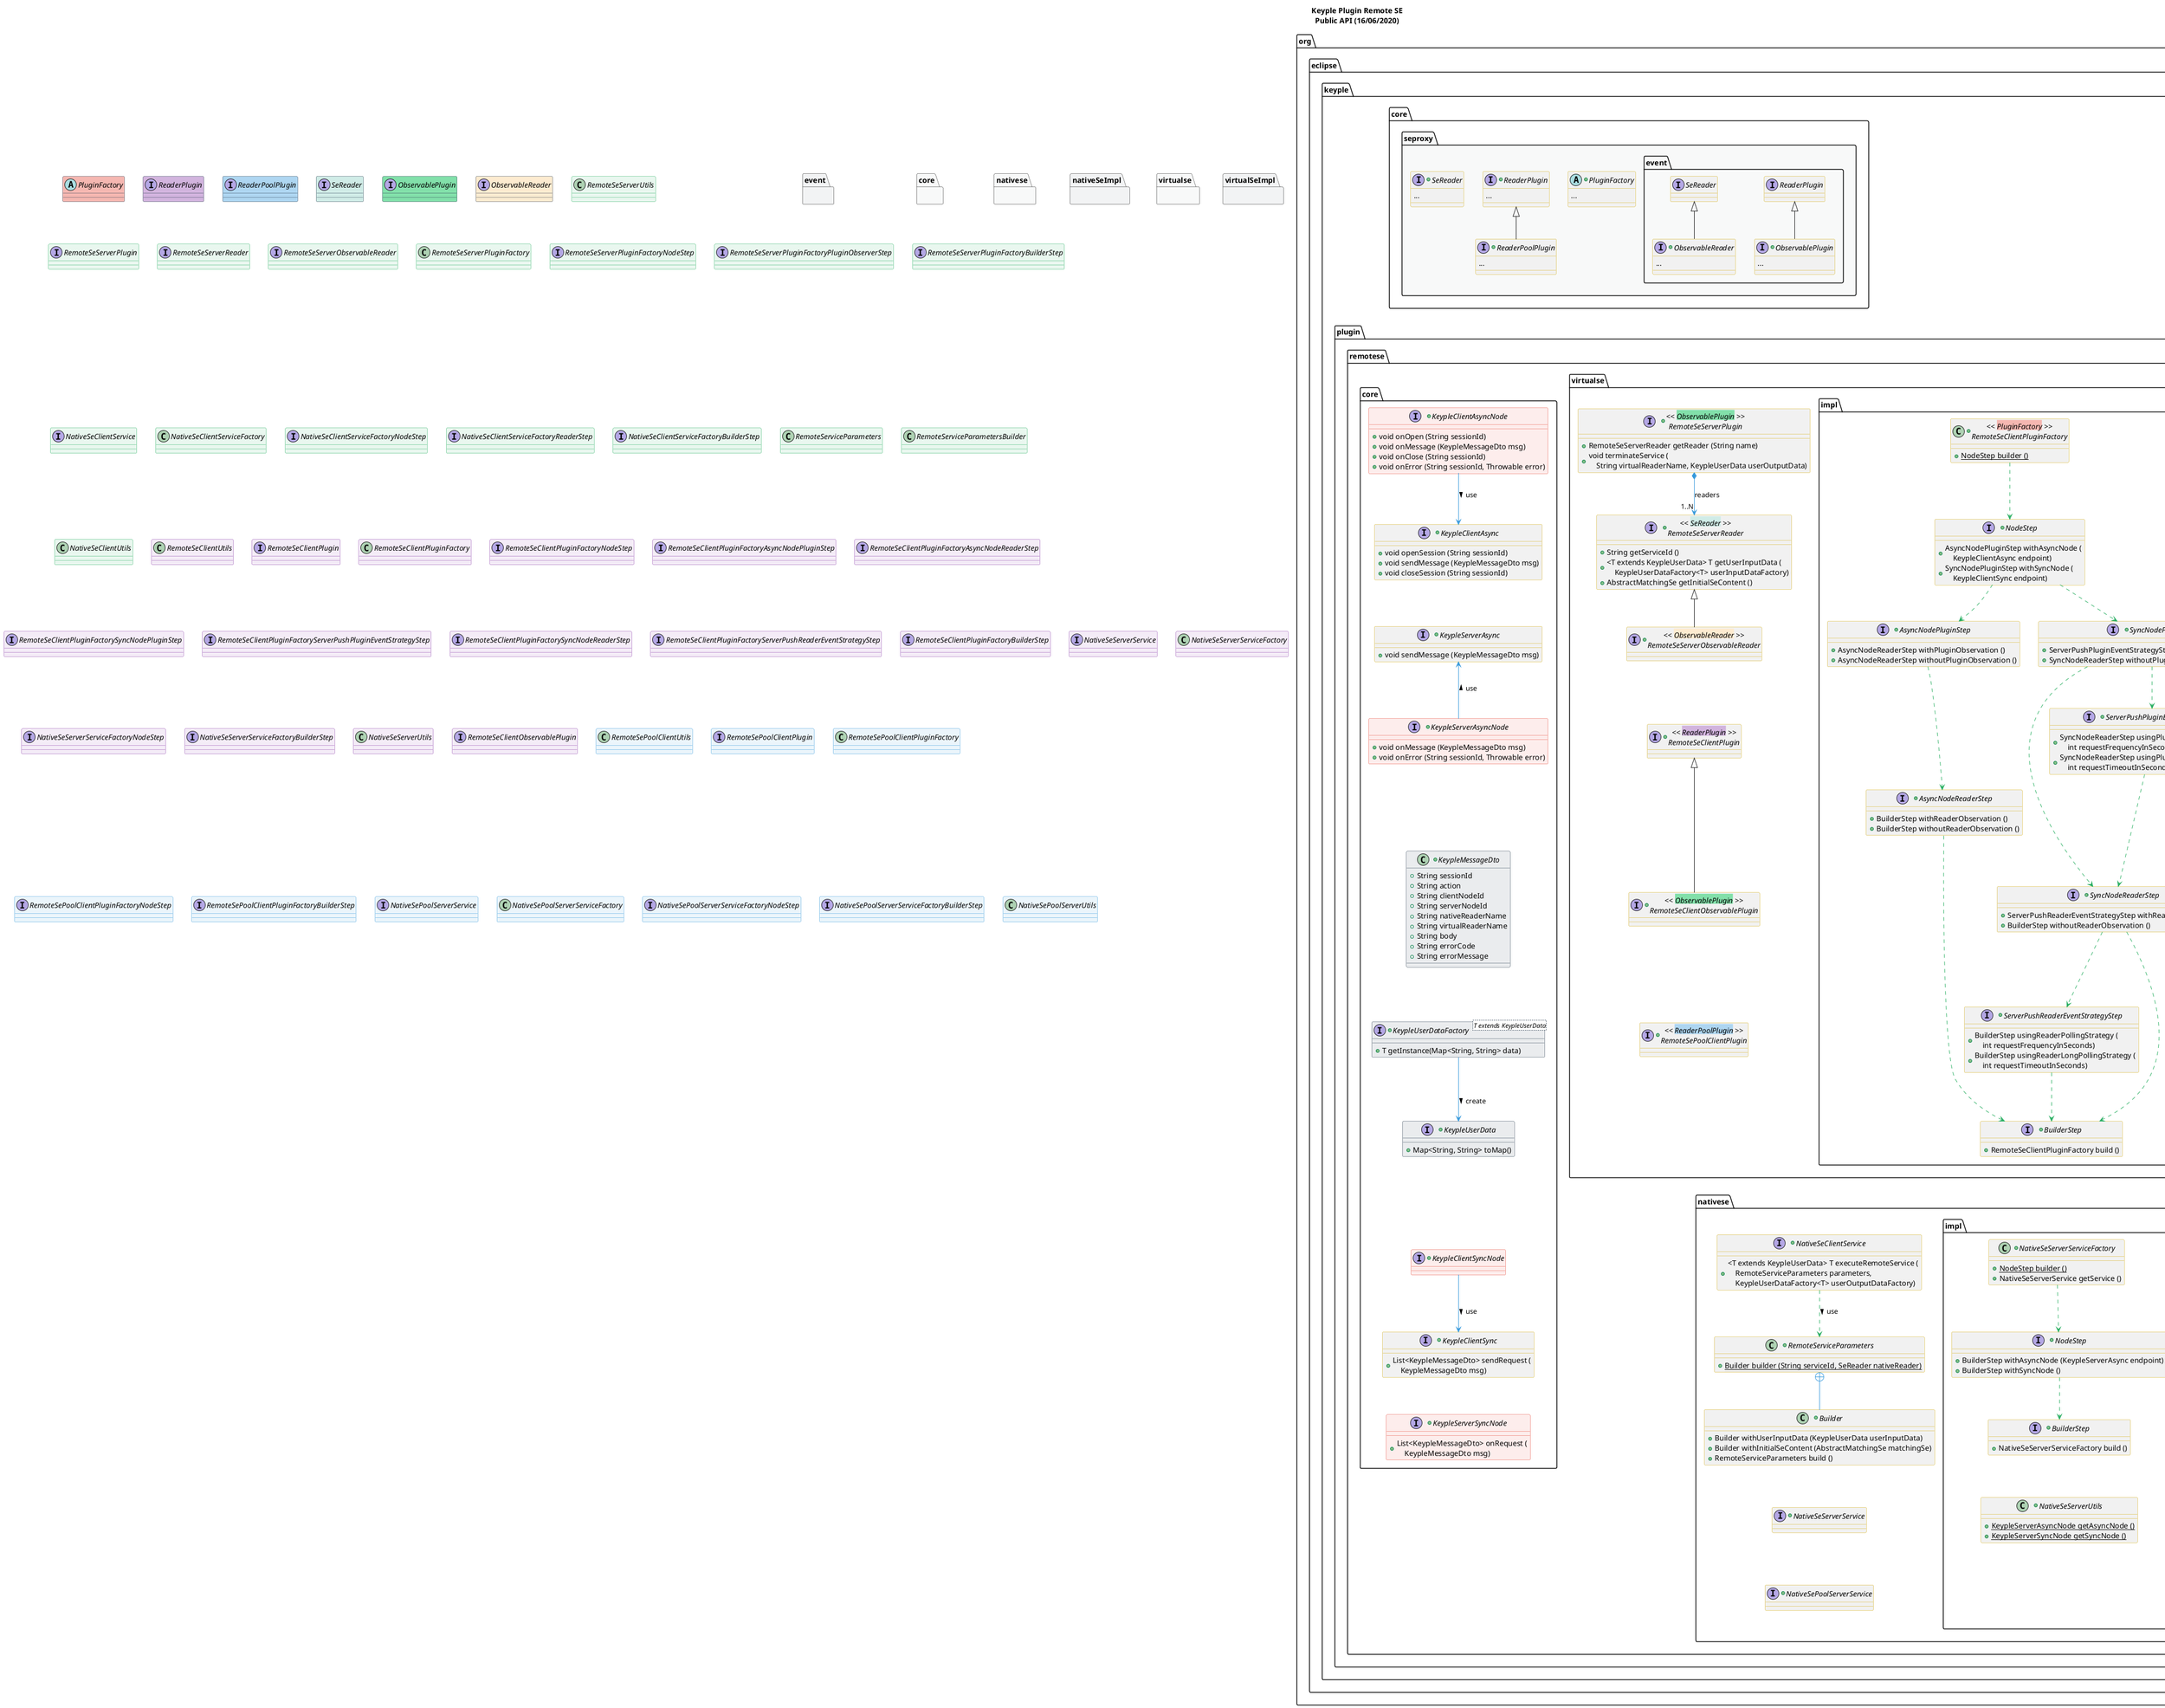 @startuml
title
    Keyple Plugin Remote SE
    Public API (16/06/2020)
end title

' == THEME ==

'Couleurs issues de : https://htmlcolorcodes.com/fr/tableau-de-couleur/tableau-de-couleur-design-plat/
!define C_GREY1 F8F9F9
!define C_GREY2 F2F3F4
!define C_GREY3 E5E7E9
!define C_GREY4 D7DBDD
!define C_GREY5 CACFD2
!define C_GREY6 BDC3C7
!define C_LINK 3498DB
!define C_USE 27AE60

skinparam Shadowing false
skinparam ClassFontStyle italic
skinparam ClassBorderColor #D4AC0D
skinparam stereotypeABorderColor #A9DCDF
skinparam stereotypeIBorderColor #B4A7E5
skinparam stereotypeCBorderColor #ADD1B2
skinparam stereotypeEBorderColor #EB93DF
' Red
skinparam ClassBackgroundColor<<red>> #FDEDEC
skinparam ClassBorderColor<<red>> #E74C3C
hide <<red>> stereotype
' Purple
skinparam ClassBackgroundColor<<purple>> #F4ECF7
skinparam ClassBorderColor<<purple>> #8E44AD
hide <<purple>> stereotype
' blue
skinparam ClassBackgroundColor<<blue>> #EBF5FB
skinparam ClassBorderColor<<blue>> #3498DB
hide <<blue>> stereotype
' Green
skinparam ClassBackgroundColor<<green>> #E9F7EF
skinparam ClassBorderColor<<green>> #27AE60
hide <<green>> stereotype
' Grey
skinparam ClassBackgroundColor<<grey>> #EAECEE
skinparam ClassBorderColor<<grey>> #2C3E50
hide <<grey>> stereotype

' == CONTENT ==

package org.eclipse.keyple.core.seproxy {

    +abstract PluginFactory {
        ...
    }
    +interface ReaderPlugin {
        ...
    }
    +interface ReaderPoolPlugin extends ReaderPlugin {
        ...
    }
    +interface SeReader {
        ...
    }

    package event {
        +interface ObservablePlugin extends ReaderPlugin {
            ...
        }
        +interface ObservableReader extends SeReader {
                ...
        }
    }
}

package org.eclipse.keyple.plugin.remotese {

    package virtualse {

        ' Remote Handlers
            +interface "<< <back:#82E0AA>ObservablePlugin</back> >>\nRemoteSeServerPlugin" as RemoteSeServerPlugin {
                +RemoteSeServerReader getReader (String name)
                +void terminateService (\n    String virtualReaderName, KeypleUserData userOutputData)
            }
            ' Remote Readers
            +interface "<< <back:#D0ECE7>SeReader</back> >>\nRemoteSeServerReader" as RemoteSeServerReader {
                +String getServiceId ()
                +<T extends KeypleUserData> T getUserInputData (\n    KeypleUserDataFactory<T> userInputDataFactory)
                +AbstractMatchingSe getInitialSeContent ()
            }
            +interface "<< <back:#FDEBD0>ObservableReader</back> >>\nRemoteSeServerObservableReader" as RemoteSeServerObservableReader extends RemoteSeServerReader {
            }
            +interface "<< <back:#D2B4DE>ReaderPlugin</back> >>\nRemoteSeClientPlugin" as RemoteSeClientPlugin {
            }
            +interface "<< <back:#82E0AA>ObservablePlugin</back> >>\nRemoteSeClientObservablePlugin" as RemoteSeClientObservablePlugin extends RemoteSeClientPlugin {
            }
            +interface "<< <back:#AED6F1>ReaderPoolPlugin</back> >>\nRemoteSePoolClientPlugin" as RemoteSePoolClientPlugin {
            }

        package impl as virtualSeImpl {

            ' Factories
            +class "<< <back:#F5B7B1>PluginFactory</back> >>\nRemoteSeServerPluginFactory" as RemoteSeServerPluginFactory {
                + {static} NodeStep builder ()
            }
            +interface "NodeStep" as RemoteSeServerPluginFactoryNodeStep {
                + PluginObservationStep withAsyncNode (\n    KeypleServerAsync endpoint)
                + PluginObservationStep withSyncNode ()
            }
            +interface "PluginObserverStep" as RemoteSeServerPluginFactoryPluginObserverStep {
                + BuilderStep withPluginObserver (\n    ObservablePlugin.PluginObserver observer)
            }
            +interface "BuilderStep" as RemoteSeServerPluginFactoryBuilderStep {
                + RemoteSeServerPluginFactory build ()
            }
            +class "<< <back:#F5B7B1>PluginFactory</back> >>\nRemoteSeClientPluginFactory" as RemoteSeClientPluginFactory {
                + {static} NodeStep builder ()
            }
            +interface "NodeStep" as RemoteSeClientPluginFactoryNodeStep {
                + AsyncNodePluginStep withAsyncNode (\n    KeypleClientAsync endpoint)
                + SyncNodePluginStep withSyncNode (\n    KeypleClientSync endpoint)
            }
            +interface "AsyncNodePluginStep" as RemoteSeClientPluginFactoryAsyncNodePluginStep {
                + AsyncNodeReaderStep withPluginObservation ()
                + AsyncNodeReaderStep withoutPluginObservation ()
            }
            +interface "AsyncNodeReaderStep" as RemoteSeClientPluginFactoryAsyncNodeReaderStep {
                + BuilderStep withReaderObservation ()
                + BuilderStep withoutReaderObservation ()
            }
            +interface "SyncNodePluginStep" as RemoteSeClientPluginFactorySyncNodePluginStep {
                + ServerPushPluginEventStrategyStep withPluginObservation ()
                + SyncNodeReaderStep withoutPluginObservation ()
            }
            +interface "ServerPushPluginEventStrategyStep" as RemoteSeClientPluginFactoryServerPushPluginEventStrategyStep {
                + SyncNodeReaderStep usingPluginPollingStrategy (\n    int requestFrequencyInSeconds)
                + SyncNodeReaderStep usingPluginLongPollingStrategy (\n    int requestTimeoutInSeconds)
            }
            +interface "SyncNodeReaderStep" as RemoteSeClientPluginFactorySyncNodeReaderStep {
                + ServerPushReaderEventStrategyStep withReaderObservation ()
                + BuilderStep withoutReaderObservation ()
            }
            +interface "ServerPushReaderEventStrategyStep" as RemoteSeClientPluginFactoryServerPushReaderEventStrategyStep {
                + BuilderStep usingReaderPollingStrategy (\n    int requestFrequencyInSeconds)
                + BuilderStep usingReaderLongPollingStrategy (\n    int requestTimeoutInSeconds)
            }
            +interface "BuilderStep" as RemoteSeClientPluginFactoryBuilderStep {
                + RemoteSeClientPluginFactory build ()
            }
            +class "<< <back:#F5B7B1>PluginFactory</back> >>\nRemoteSePoolClientPluginFactory" as RemoteSePoolClientPluginFactory {
                + {static} NodeStep builder ()
            }
            +class "NodeStep" as RemoteSePoolClientPluginFactoryNodeStep {
                + BuilderStep withAsyncNode (\n    KeypleClientAsync endpoint)
                + BuilderStep withSyncNode (\n    KeypleClientSync endpoint)
            }
            +interface "BuilderStep" as RemoteSePoolClientPluginFactoryBuilderStep {
                + RemoteSePoolClientPluginFactory build ()
            }

            ' Utilitaires Master
            +class RemoteSeServerUtils {
                ____
                + {static} RemoteSeServerPlugin getAsyncPlugin ()
                + {static} KeypleServerAsyncNode getAsyncNode ()
                ....
                + {static} RemoteSeServerPlugin getSyncPlugin ()
                + {static} KeypleServerSyncNode getSyncNode ()
            }
            +class RemoteSeClientUtils {
                ____
                + {static} RemoteSeClientPlugin getAsyncPlugin ()
                + {static} RemoteSeClientObservablePlugin getAsyncObservablePlugin ()
                + {static} KeypleClientAsyncNode getAsyncNode ()
                ....
                + {static} RemoteSeClientPlugin getSyncPlugin ()
                + {static} RemoteSeClientObservablePlugin getSyncObservablePlugin ()
            }
            +class RemoteSePoolClientUtils {
                ____
                + {static} RemoteSePoolClientPlugin getAsyncPlugin ()
                + {static} KeypleClientAsyncNode getAsyncNode ()
                ....
                + {static} RemoteSePoolClientPlugin getSyncPlugin ()
            }

        }

    }

    package core {

        ' DTO
        +class KeypleMessageDto {
            + String sessionId
            + String action
            + String clientNodeId
            + String serverNodeId
            + String nativeReaderName
            + String virtualReaderName
            + String body
            + String errorCode
            + String errorMessage
        }
        +interface KeypleUserDataFactory<T extends KeypleUserData> {
            +T getInstance(Map<String, String> data)
        }
        +interface KeypleUserData {
            +Map<String, String> toMap()
        }

        ' Nodes & Senders
            +interface KeypleClientAsyncNode {
                +void onOpen (String sessionId)
                +void onMessage (KeypleMessageDto msg)
                +void onClose (String sessionId)
                +void onError (String sessionId, Throwable error)
            }
            +interface KeypleClientAsync {
                +void openSession (String sessionId)
                +void sendMessage (KeypleMessageDto msg)
                +void closeSession (String sessionId)
            }
            +interface KeypleServerAsyncNode {
                +void onMessage (KeypleMessageDto msg)
                +void onError (String sessionId, Throwable error)
            }
            +interface KeypleServerAsync {
                +void sendMessage (KeypleMessageDto msg)
            }
            +interface KeypleClientSyncNode {
            }
            +interface KeypleClientSync {
                +List<KeypleMessageDto> sendRequest (\n    KeypleMessageDto msg)
            }
            +interface KeypleServerSyncNode {
                +List<KeypleMessageDto> onRequest (\n    KeypleMessageDto msg)
            }

    }

    package nativese {

            +interface NativeSeClientService {
                +<T extends KeypleUserData> T executeRemoteService (\n    RemoteServiceParameters parameters,\n    KeypleUserDataFactory<T> userOutputDataFactory)
            }
            +class RemoteServiceParameters {
                +{static} Builder builder (String serviceId, SeReader nativeReader)
            }
            +class "Builder" as RemoteServiceParametersBuilder {
                +Builder withUserInputData (KeypleUserData userInputData)
                +Builder withInitialSeContent (AbstractMatchingSe matchingSe)
                +RemoteServiceParameters build ()
            }
            +interface NativeSeServerService {
            }
            +interface NativeSePoolServerService {
            }

        package impl as nativeSeImpl {

            ' Factories
            +class NativeSeClientServiceFactory {
                + {static} NodeStep builder ()
                + NativeSeClientService getService ()
            }
            +interface "NodeStep" as NativeSeClientServiceFactoryNodeStep {
                + ReaderStep withAsyncNode (KeypleClientAsync endpoint)
                + ReaderStep withSyncNode (KeypleClientSync endpoint)
            }
            +interface "ReaderStep" as NativeSeClientServiceFactoryReaderStep {
                + BuilderStep withReaderObservation ()
                + BuilderStep withoutReaderObservation ()
            }
            +interface "BuilderStep" as NativeSeClientServiceFactoryBuilderStep {
                + NativeSeClientServiceFactory build ()
            }
            +class NativeSeServerServiceFactory {
                + {static} NodeStep builder ()
                + NativeSeServerService getService ()
            }
            +interface "NodeStep" as NativeSeServerServiceFactoryNodeStep {
                + BuilderStep withAsyncNode (KeypleServerAsync endpoint)
                + BuilderStep withSyncNode ()
            }
            +interface "BuilderStep" as NativeSeServerServiceFactoryBuilderStep {
                + NativeSeServerServiceFactory build ()
            }
            +class NativeSePoolServerServiceFactory {
                + {static} NodeStep builder ()
                + NativeSePoolServerService getService ()
            }
            +interface "NodeStep" as NativeSePoolServerServiceFactoryNodeStep {
                + BuilderStep withAsyncNode (KeypleServerAsync endpoint)
                + BuilderStep withSyncNode ()
            }
            +interface "BuilderStep" as NativeSePoolServerServiceFactoryBuilderStep {
                + NativeSePoolServerServiceFactory build ()
            }

            ' Utilitaires Slave
            +class NativeSeClientUtils {
                + {static} NativeSeClientService getService ()
                + {static} KeypleClientAsyncNode getAsyncNode ()
            }
            +class NativeSeServerUtils {
                + {static} KeypleServerAsyncNode getAsyncNode ()
                + {static} KeypleServerSyncNode getSyncNode ()
            }
            +class NativeSePoolServerUtils {
                + {static} KeypleServerAsyncNode getAsyncNode ()
                + {static} KeypleServerSyncNode getSyncNode ()
            }

        }

    }

}

' Associations
RemoteSeServerPluginFactory ..> RemoteSeServerPluginFactoryNodeStep #C_USE
RemoteSeServerPluginFactoryNodeStep ..> RemoteSeServerPluginFactoryPluginObserverStep #C_USE
RemoteSeServerPluginFactoryPluginObserverStep ..> RemoteSeServerPluginFactoryBuilderStep #C_USE

RemoteSeClientPluginFactory ..> RemoteSeClientPluginFactoryNodeStep #C_USE
RemoteSeClientPluginFactoryNodeStep ..> RemoteSeClientPluginFactoryAsyncNodePluginStep #C_USE
RemoteSeClientPluginFactoryAsyncNodePluginStep ..> RemoteSeClientPluginFactoryAsyncNodeReaderStep #C_USE
RemoteSeClientPluginFactoryNodeStep ..> RemoteSeClientPluginFactorySyncNodePluginStep #C_USE
RemoteSeClientPluginFactorySyncNodePluginStep ..> RemoteSeClientPluginFactoryServerPushPluginEventStrategyStep #C_USE
RemoteSeClientPluginFactorySyncNodePluginStep ..> RemoteSeClientPluginFactorySyncNodeReaderStep #C_USE
RemoteSeClientPluginFactoryAsyncNodeReaderStep ..> RemoteSeClientPluginFactoryBuilderStep #C_USE
RemoteSeClientPluginFactoryServerPushPluginEventStrategyStep ..> RemoteSeClientPluginFactorySyncNodeReaderStep #C_USE
RemoteSeClientPluginFactorySyncNodeReaderStep ..> RemoteSeClientPluginFactoryBuilderStep #C_USE
RemoteSeClientPluginFactorySyncNodeReaderStep ..> RemoteSeClientPluginFactoryServerPushReaderEventStrategyStep #C_USE
RemoteSeClientPluginFactoryServerPushReaderEventStrategyStep ..> RemoteSeClientPluginFactoryBuilderStep #C_USE

RemoteSePoolClientPluginFactory ..> RemoteSePoolClientPluginFactoryNodeStep #C_USE
RemoteSePoolClientPluginFactoryNodeStep ..> RemoteSePoolClientPluginFactoryBuilderStep #C_USE

RemoteSeServerPlugin *--> "1..N" RemoteSeServerReader #C_LINK : readers

KeypleClientSyncNode --> KeypleClientSync #C_LINK : use >
KeypleClientAsyncNode --> KeypleClientAsync #C_LINK : use >
KeypleServerAsyncNode -up-> KeypleServerAsync #C_LINK : use >

KeypleUserDataFactory --> KeypleUserData #C_LINK : create >

NativeSeClientService ..> RemoteServiceParameters #C_USE : use >
RemoteServiceParameters +-- RemoteServiceParametersBuilder #C_LINK

NativeSeClientServiceFactory ..> NativeSeClientServiceFactoryNodeStep #C_USE
NativeSeClientServiceFactoryNodeStep ..> NativeSeClientServiceFactoryReaderStep #C_USE
NativeSeClientServiceFactoryReaderStep ..> NativeSeClientServiceFactoryBuilderStep #C_USE

NativeSeServerServiceFactory ..> NativeSeServerServiceFactoryNodeStep #C_USE
NativeSeServerServiceFactoryNodeStep ..> NativeSeServerServiceFactoryBuilderStep #C_USE

NativeSePoolServerServiceFactory ..> NativeSePoolServerServiceFactoryNodeStep #C_USE
NativeSePoolServerServiceFactoryNodeStep ..> NativeSePoolServerServiceFactoryBuilderStep #C_USE

' == LAYOUT ==

ObservableReader -[hidden]- RemoteSeServerPlugin

RemoteSeServerObservableReader -[hidden]- RemoteSeClientPlugin
RemoteSeClientObservablePlugin -[hidden]- RemoteSePoolClientPlugin

RemoteSeServerPluginFactoryBuilderStep -[hidden]- RemoteSeServerUtils
RemoteSeServerUtils -[hidden]- RemoteSeClientUtils
RemoteSePoolClientPluginFactoryBuilderStep -[hidden]- RemoteSePoolClientUtils

NativeSeClientServiceFactoryBuilderStep -[hidden]- NativeSeClientUtils
NativeSeServerServiceFactoryBuilderStep -[hidden]- NativeSeServerUtils
NativeSePoolServerServiceFactoryBuilderStep -[hidden]- NativeSePoolServerUtils

KeypleClientAsync -[hidden]- KeypleServerAsync
KeypleServerAsyncNode -[hidden]- KeypleMessageDto
KeypleMessageDto -[hidden]- KeypleUserDataFactory
KeypleUserData -[hidden]- KeypleClientSyncNode
KeypleClientSync -[hidden]- KeypleServerSyncNode

RemoteServiceParametersBuilder -[hidden]- NativeSeServerService
NativeSeServerService -[hidden]- NativeSePoolServerService

RemoteSePoolClientUtils -[hidden]- NativeSePoolServerServiceFactory
RemoteSeClientPluginFactoryBuilderStep -[hidden]- NativeSeServerServiceFactory
RemoteSeClientUtils -[hidden]- NativeSeClientServiceFactory

' == STYLE ==

package org.eclipse.keyple.core.seproxy #C_GREY1 {}
package event #C_GREY2 {}
package core #C_GREY1 {}
package nativese #C_GREY1 {}
package nativeSeImpl #C_GREY2 {}
package virtualse #C_GREY1 {}
package virtualSeImpl #C_GREY2 {}

abstract PluginFactory <<grey>> #F5B7B1
interface ReaderPlugin <<grey>> #D2B4DE
interface ReaderPoolPlugin <<grey>> #AED6F1
interface SeReader <<grey>> #D0ECE7
interface ObservablePlugin <<grey>> #82E0AA
interface ObservableReader <<grey>> #FDEBD0

class RemoteSeServerUtils <<green>>
interface RemoteSeServerPlugin <<green>>
interface RemoteSeServerReader <<green>>
interface RemoteSeServerObservableReader <<green>>
class RemoteSeServerPluginFactory <<green>>
interface RemoteSeServerPluginFactoryNodeStep <<green>>
interface RemoteSeServerPluginFactoryPluginObserverStep <<green>>
interface RemoteSeServerPluginFactoryBuilderStep <<green>>
interface NativeSeClientService <<green>>
class NativeSeClientServiceFactory <<green>>
interface NativeSeClientServiceFactoryNodeStep <<green>>
interface NativeSeClientServiceFactoryReaderStep <<green>>
interface NativeSeClientServiceFactoryBuilderStep <<green>>
class RemoteServiceParameters <<green>>
class RemoteServiceParametersBuilder <<green>>
class NativeSeClientUtils <<green>>

class RemoteSeClientUtils <<purple>>
interface RemoteSeClientPlugin <<purple>>
class RemoteSeClientPluginFactory <<purple>>
interface RemoteSeClientPluginFactoryNodeStep <<purple>>
interface RemoteSeClientPluginFactoryAsyncNodePluginStep <<purple>>
interface RemoteSeClientPluginFactoryAsyncNodeReaderStep <<purple>>
interface RemoteSeClientPluginFactorySyncNodePluginStep <<purple>>
interface RemoteSeClientPluginFactoryServerPushPluginEventStrategyStep <<purple>>
interface RemoteSeClientPluginFactorySyncNodeReaderStep <<purple>>
interface RemoteSeClientPluginFactoryServerPushReaderEventStrategyStep <<purple>>
interface RemoteSeClientPluginFactoryBuilderStep <<purple>>
interface NativeSeServerService <<purple>>
class NativeSeServerServiceFactory <<purple>>
interface NativeSeServerServiceFactoryNodeStep <<purple>>
interface NativeSeServerServiceFactoryBuilderStep <<purple>>
class NativeSeServerUtils <<purple>>

interface RemoteSeClientObservablePlugin <<purple>>

class RemoteSePoolClientUtils <<blue>>
interface RemoteSePoolClientPlugin <<blue>>
class RemoteSePoolClientPluginFactory <<blue>>
interface RemoteSePoolClientPluginFactoryNodeStep <<blue>>
interface RemoteSePoolClientPluginFactoryBuilderStep <<blue>>
interface NativeSePoolServerService <<blue>>
class NativeSePoolServerServiceFactory <<blue>>
interface NativeSePoolServerServiceFactoryNodeStep <<blue>>
interface NativeSePoolServerServiceFactoryBuilderStep <<blue>>
class NativeSePoolServerUtils <<blue>>

KeypleClientSyncNode <<red>>
KeypleServerSyncNode <<red>>
KeypleClientAsyncNode <<red>>
KeypleServerAsyncNode <<red>>

KeypleMessageDto <<grey>>
KeypleUserDataFactory <<grey>>
KeypleUserData <<grey>>

@enduml